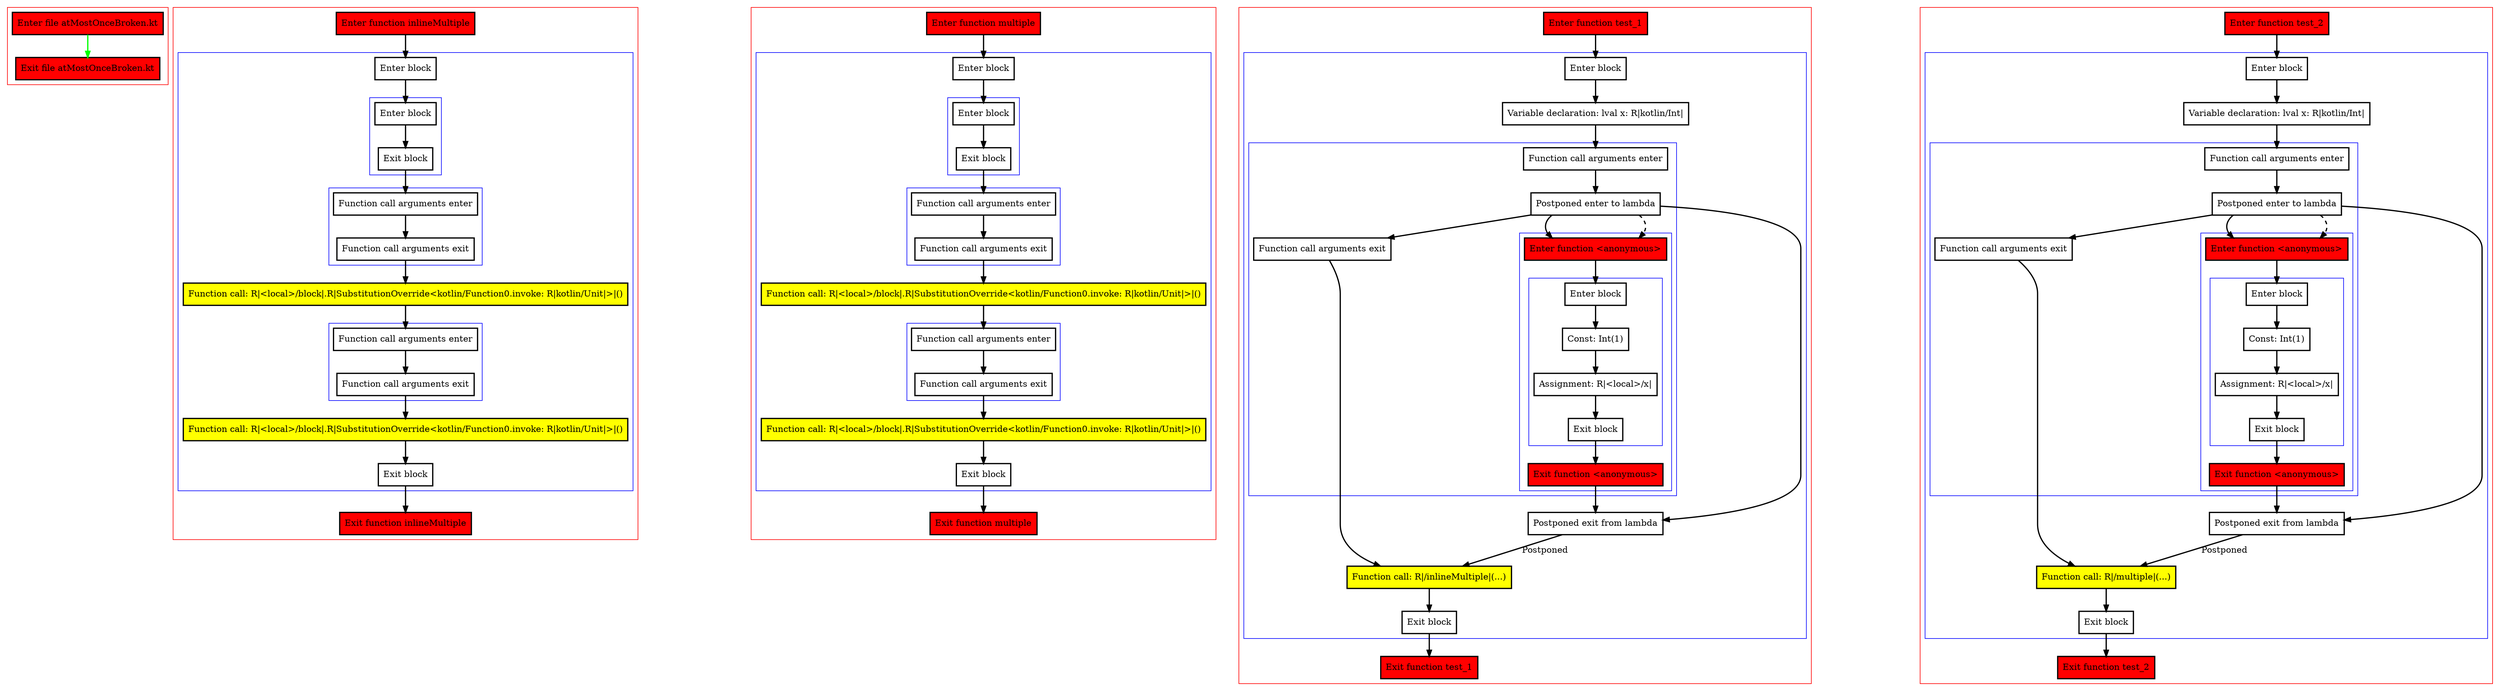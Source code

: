 digraph atMostOnceBroken_kt {
    graph [nodesep=3]
    node [shape=box penwidth=2]
    edge [penwidth=2]

    subgraph cluster_0 {
        color=red
        0 [label="Enter file atMostOnceBroken.kt" style="filled" fillcolor=red];
        1 [label="Exit file atMostOnceBroken.kt" style="filled" fillcolor=red];
    }
    0 -> {1} [color=green];

    subgraph cluster_1 {
        color=red
        2 [label="Enter function inlineMultiple" style="filled" fillcolor=red];
        subgraph cluster_2 {
            color=blue
            3 [label="Enter block"];
            subgraph cluster_3 {
                color=blue
                4 [label="Enter block"];
                5 [label="Exit block"];
            }
            subgraph cluster_4 {
                color=blue
                6 [label="Function call arguments enter"];
                7 [label="Function call arguments exit"];
            }
            8 [label="Function call: R|<local>/block|.R|SubstitutionOverride<kotlin/Function0.invoke: R|kotlin/Unit|>|()" style="filled" fillcolor=yellow];
            subgraph cluster_5 {
                color=blue
                9 [label="Function call arguments enter"];
                10 [label="Function call arguments exit"];
            }
            11 [label="Function call: R|<local>/block|.R|SubstitutionOverride<kotlin/Function0.invoke: R|kotlin/Unit|>|()" style="filled" fillcolor=yellow];
            12 [label="Exit block"];
        }
        13 [label="Exit function inlineMultiple" style="filled" fillcolor=red];
    }
    2 -> {3};
    3 -> {4};
    4 -> {5};
    5 -> {6};
    6 -> {7};
    7 -> {8};
    8 -> {9};
    9 -> {10};
    10 -> {11};
    11 -> {12};
    12 -> {13};

    subgraph cluster_6 {
        color=red
        14 [label="Enter function multiple" style="filled" fillcolor=red];
        subgraph cluster_7 {
            color=blue
            15 [label="Enter block"];
            subgraph cluster_8 {
                color=blue
                16 [label="Enter block"];
                17 [label="Exit block"];
            }
            subgraph cluster_9 {
                color=blue
                18 [label="Function call arguments enter"];
                19 [label="Function call arguments exit"];
            }
            20 [label="Function call: R|<local>/block|.R|SubstitutionOverride<kotlin/Function0.invoke: R|kotlin/Unit|>|()" style="filled" fillcolor=yellow];
            subgraph cluster_10 {
                color=blue
                21 [label="Function call arguments enter"];
                22 [label="Function call arguments exit"];
            }
            23 [label="Function call: R|<local>/block|.R|SubstitutionOverride<kotlin/Function0.invoke: R|kotlin/Unit|>|()" style="filled" fillcolor=yellow];
            24 [label="Exit block"];
        }
        25 [label="Exit function multiple" style="filled" fillcolor=red];
    }
    14 -> {15};
    15 -> {16};
    16 -> {17};
    17 -> {18};
    18 -> {19};
    19 -> {20};
    20 -> {21};
    21 -> {22};
    22 -> {23};
    23 -> {24};
    24 -> {25};

    subgraph cluster_11 {
        color=red
        26 [label="Enter function test_1" style="filled" fillcolor=red];
        subgraph cluster_12 {
            color=blue
            27 [label="Enter block"];
            28 [label="Variable declaration: lval x: R|kotlin/Int|"];
            subgraph cluster_13 {
                color=blue
                29 [label="Function call arguments enter"];
                30 [label="Postponed enter to lambda"];
                subgraph cluster_14 {
                    color=blue
                    31 [label="Enter function <anonymous>" style="filled" fillcolor=red];
                    subgraph cluster_15 {
                        color=blue
                        32 [label="Enter block"];
                        33 [label="Const: Int(1)"];
                        34 [label="Assignment: R|<local>/x|"];
                        35 [label="Exit block"];
                    }
                    36 [label="Exit function <anonymous>" style="filled" fillcolor=red];
                }
                37 [label="Function call arguments exit"];
            }
            38 [label="Postponed exit from lambda"];
            39 [label="Function call: R|/inlineMultiple|(...)" style="filled" fillcolor=yellow];
            40 [label="Exit block"];
        }
        41 [label="Exit function test_1" style="filled" fillcolor=red];
    }
    26 -> {27};
    27 -> {28};
    28 -> {29};
    29 -> {30};
    30 -> {31 37 38};
    30 -> {31} [style=dashed];
    31 -> {32};
    32 -> {33};
    33 -> {34};
    34 -> {35};
    35 -> {36};
    36 -> {38};
    37 -> {39};
    38 -> {39} [label="Postponed"];
    39 -> {40};
    40 -> {41};

    subgraph cluster_16 {
        color=red
        42 [label="Enter function test_2" style="filled" fillcolor=red];
        subgraph cluster_17 {
            color=blue
            43 [label="Enter block"];
            44 [label="Variable declaration: lval x: R|kotlin/Int|"];
            subgraph cluster_18 {
                color=blue
                45 [label="Function call arguments enter"];
                46 [label="Postponed enter to lambda"];
                subgraph cluster_19 {
                    color=blue
                    47 [label="Enter function <anonymous>" style="filled" fillcolor=red];
                    subgraph cluster_20 {
                        color=blue
                        48 [label="Enter block"];
                        49 [label="Const: Int(1)"];
                        50 [label="Assignment: R|<local>/x|"];
                        51 [label="Exit block"];
                    }
                    52 [label="Exit function <anonymous>" style="filled" fillcolor=red];
                }
                53 [label="Function call arguments exit"];
            }
            54 [label="Postponed exit from lambda"];
            55 [label="Function call: R|/multiple|(...)" style="filled" fillcolor=yellow];
            56 [label="Exit block"];
        }
        57 [label="Exit function test_2" style="filled" fillcolor=red];
    }
    42 -> {43};
    43 -> {44};
    44 -> {45};
    45 -> {46};
    46 -> {47 53 54};
    46 -> {47} [style=dashed];
    47 -> {48};
    48 -> {49};
    49 -> {50};
    50 -> {51};
    51 -> {52};
    52 -> {54};
    53 -> {55};
    54 -> {55} [label="Postponed"];
    55 -> {56};
    56 -> {57};

}
